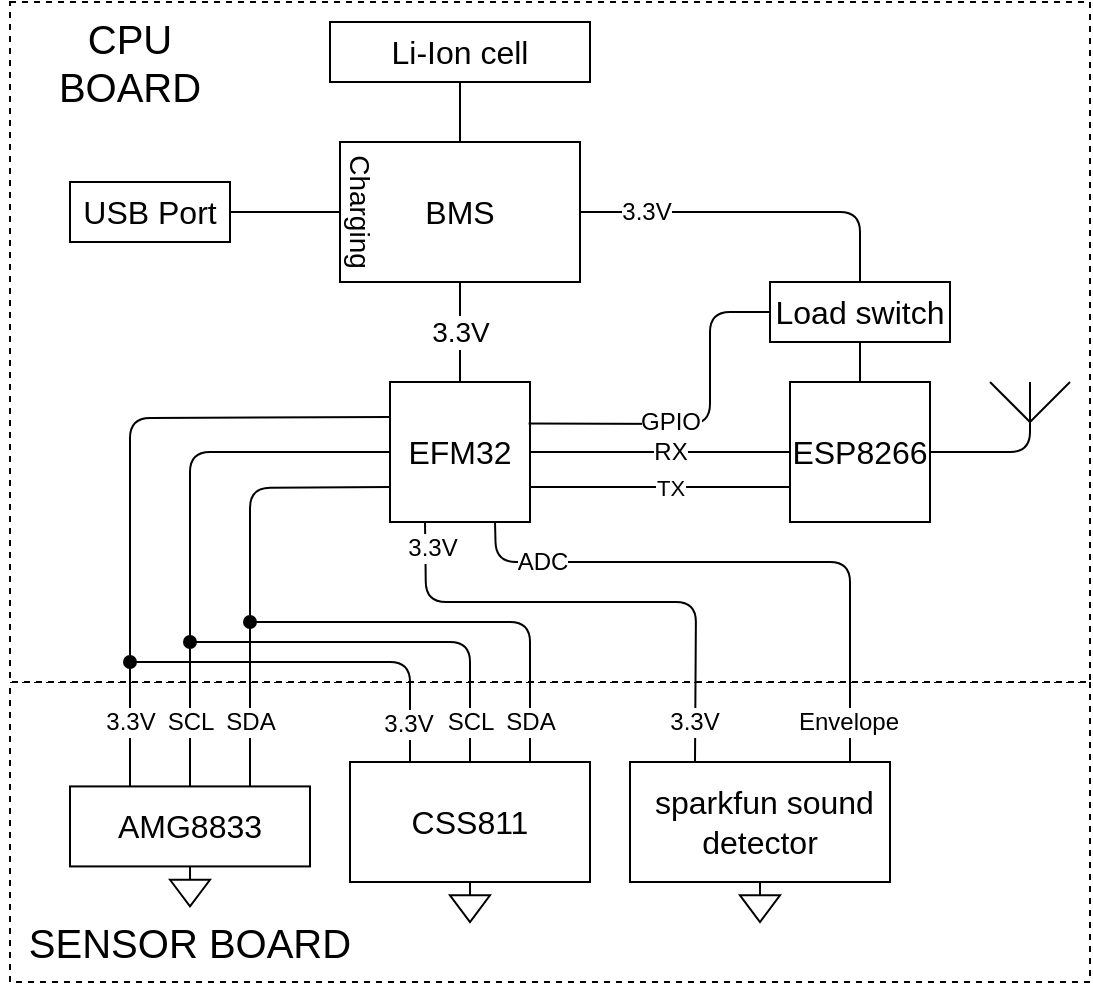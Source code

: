 <mxfile version="12.7.9" type="device"><diagram id="z8IxMgzNn21Aq-Xy6rCT" name="Page-1"><mxGraphModel dx="1024" dy="534" grid="1" gridSize="10" guides="1" tooltips="1" connect="1" arrows="1" fold="1" page="1" pageScale="1" pageWidth="827" pageHeight="1169" math="0" shadow="0"><root><mxCell id="0"/><mxCell id="1" parent="0"/><mxCell id="r8YSgKqinVkYo08zuKhO-67" value="" style="rounded=0;whiteSpace=wrap;html=1;dashed=1;" vertex="1" parent="1"><mxGeometry x="50" y="390" width="540" height="150" as="geometry"/></mxCell><mxCell id="r8YSgKqinVkYo08zuKhO-66" value="" style="rounded=0;whiteSpace=wrap;html=1;dashed=1;" vertex="1" parent="1"><mxGeometry x="50" y="50" width="540" height="340" as="geometry"/></mxCell><mxCell id="r8YSgKqinVkYo08zuKhO-1" value="&lt;font style=&quot;font-size: 16px&quot;&gt;EFM32&lt;/font&gt;" style="rounded=0;whiteSpace=wrap;html=1;" vertex="1" parent="1"><mxGeometry x="240" y="240" width="70" height="70" as="geometry"/></mxCell><mxCell id="r8YSgKqinVkYo08zuKhO-3" value="&lt;font style=&quot;font-size: 16px&quot;&gt;Li-Ion cell&lt;/font&gt;" style="rounded=0;whiteSpace=wrap;html=1;" vertex="1" parent="1"><mxGeometry x="210" y="60" width="130" height="30" as="geometry"/></mxCell><mxCell id="r8YSgKqinVkYo08zuKhO-4" value="&lt;font style=&quot;font-size: 16px&quot;&gt;BMS&lt;/font&gt;" style="rounded=0;whiteSpace=wrap;html=1;" vertex="1" parent="1"><mxGeometry x="215" y="120" width="120" height="70" as="geometry"/></mxCell><mxCell id="r8YSgKqinVkYo08zuKhO-5" value="" style="endArrow=none;html=1;entryX=0.5;entryY=0;entryDx=0;entryDy=0;exitX=0.5;exitY=1;exitDx=0;exitDy=0;" edge="1" parent="1" source="r8YSgKqinVkYo08zuKhO-3" target="r8YSgKqinVkYo08zuKhO-4"><mxGeometry width="50" height="50" relative="1" as="geometry"><mxPoint x="390" y="200" as="sourcePoint"/><mxPoint x="440" y="150" as="targetPoint"/></mxGeometry></mxCell><mxCell id="r8YSgKqinVkYo08zuKhO-6" value="&lt;font style=&quot;font-size: 16px&quot;&gt;USB Port&lt;/font&gt;" style="rounded=0;whiteSpace=wrap;html=1;" vertex="1" parent="1"><mxGeometry x="80" y="140" width="80" height="30" as="geometry"/></mxCell><mxCell id="r8YSgKqinVkYo08zuKhO-7" value="&lt;font style=&quot;font-size: 14px&quot;&gt;Charging&lt;/font&gt;" style="text;html=1;strokeColor=none;fillColor=none;align=center;verticalAlign=middle;whiteSpace=wrap;rounded=0;rotation=90;" vertex="1" parent="1"><mxGeometry x="190" y="145" width="70" height="20" as="geometry"/></mxCell><mxCell id="r8YSgKqinVkYo08zuKhO-10" value="" style="endArrow=none;html=1;exitX=0.5;exitY=1;exitDx=0;exitDy=0;entryX=1;entryY=0.5;entryDx=0;entryDy=0;" edge="1" parent="1" source="r8YSgKqinVkYo08zuKhO-7" target="r8YSgKqinVkYo08zuKhO-6"><mxGeometry width="50" height="50" relative="1" as="geometry"><mxPoint x="390" y="200" as="sourcePoint"/><mxPoint x="440" y="150" as="targetPoint"/></mxGeometry></mxCell><mxCell id="r8YSgKqinVkYo08zuKhO-11" value="&lt;font style=&quot;font-size: 14px&quot;&gt;3.3V&lt;/font&gt;" style="endArrow=none;html=1;exitX=0.5;exitY=1;exitDx=0;exitDy=0;entryX=0.5;entryY=0;entryDx=0;entryDy=0;" edge="1" parent="1" source="r8YSgKqinVkYo08zuKhO-4" target="r8YSgKqinVkYo08zuKhO-1"><mxGeometry width="50" height="50" relative="1" as="geometry"><mxPoint x="390" y="200" as="sourcePoint"/><mxPoint x="440" y="150" as="targetPoint"/></mxGeometry></mxCell><mxCell id="r8YSgKqinVkYo08zuKhO-13" value="&lt;font style=&quot;font-size: 16px&quot;&gt;ESP8266&lt;/font&gt;" style="whiteSpace=wrap;html=1;aspect=fixed;" vertex="1" parent="1"><mxGeometry x="440" y="240" width="70" height="70" as="geometry"/></mxCell><mxCell id="r8YSgKqinVkYo08zuKhO-14" value="" style="endArrow=none;html=1;exitX=1;exitY=0.5;exitDx=0;exitDy=0;entryX=0;entryY=0.5;entryDx=0;entryDy=0;" edge="1" parent="1" source="r8YSgKqinVkYo08zuKhO-1" target="r8YSgKqinVkYo08zuKhO-13"><mxGeometry width="50" height="50" relative="1" as="geometry"><mxPoint x="320" y="230" as="sourcePoint"/><mxPoint x="350" y="230" as="targetPoint"/></mxGeometry></mxCell><mxCell id="r8YSgKqinVkYo08zuKhO-16" value="RX" style="text;html=1;align=center;verticalAlign=middle;resizable=0;points=[];labelBackgroundColor=#ffffff;" vertex="1" connectable="0" parent="r8YSgKqinVkYo08zuKhO-14"><mxGeometry x="-0.251" y="1" relative="1" as="geometry"><mxPoint x="21.33" y="1" as="offset"/></mxGeometry></mxCell><mxCell id="r8YSgKqinVkYo08zuKhO-15" value="TX" style="endArrow=none;html=1;exitX=1;exitY=0.75;exitDx=0;exitDy=0;entryX=0;entryY=0.75;entryDx=0;entryDy=0;" edge="1" parent="1" source="r8YSgKqinVkYo08zuKhO-1" target="r8YSgKqinVkYo08zuKhO-13"><mxGeometry x="0.077" width="50" height="50" relative="1" as="geometry"><mxPoint x="320" y="230" as="sourcePoint"/><mxPoint x="350" y="293" as="targetPoint"/><mxPoint as="offset"/></mxGeometry></mxCell><mxCell id="r8YSgKqinVkYo08zuKhO-17" value="" style="endArrow=none;html=1;entryX=1;entryY=0.5;entryDx=0;entryDy=0;exitX=0.5;exitY=0;exitDx=0;exitDy=0;" edge="1" parent="1" source="r8YSgKqinVkYo08zuKhO-20" target="r8YSgKqinVkYo08zuKhO-4"><mxGeometry width="50" height="50" relative="1" as="geometry"><mxPoint x="414" y="190" as="sourcePoint"/><mxPoint x="330" y="220" as="targetPoint"/><Array as="points"><mxPoint x="475" y="155"/></Array></mxGeometry></mxCell><mxCell id="r8YSgKqinVkYo08zuKhO-18" value="3.3V" style="text;html=1;align=center;verticalAlign=middle;resizable=0;points=[];labelBackgroundColor=#ffffff;" vertex="1" connectable="0" parent="r8YSgKqinVkYo08zuKhO-17"><mxGeometry x="0.628" y="-3" relative="1" as="geometry"><mxPoint y="3" as="offset"/></mxGeometry></mxCell><mxCell id="r8YSgKqinVkYo08zuKhO-20" value="&lt;font style=&quot;font-size: 16px&quot;&gt;Load switch&lt;/font&gt;" style="rounded=0;whiteSpace=wrap;html=1;" vertex="1" parent="1"><mxGeometry x="430" y="190" width="90" height="30" as="geometry"/></mxCell><mxCell id="r8YSgKqinVkYo08zuKhO-21" value="" style="endArrow=none;html=1;entryX=0.5;entryY=1;entryDx=0;entryDy=0;exitX=0.5;exitY=0;exitDx=0;exitDy=0;" edge="1" parent="1" source="r8YSgKqinVkYo08zuKhO-13" target="r8YSgKqinVkYo08zuKhO-20"><mxGeometry width="50" height="50" relative="1" as="geometry"><mxPoint x="361" y="260" as="sourcePoint"/><mxPoint x="411" y="210" as="targetPoint"/></mxGeometry></mxCell><mxCell id="r8YSgKqinVkYo08zuKhO-22" value="" style="endArrow=none;html=1;entryX=0;entryY=0.5;entryDx=0;entryDy=0;exitX=0.99;exitY=0.296;exitDx=0;exitDy=0;exitPerimeter=0;" edge="1" parent="1" source="r8YSgKqinVkYo08zuKhO-1" target="r8YSgKqinVkYo08zuKhO-20"><mxGeometry width="50" height="50" relative="1" as="geometry"><mxPoint x="300" y="260" as="sourcePoint"/><mxPoint x="350" y="210" as="targetPoint"/><Array as="points"><mxPoint x="400" y="261"/><mxPoint x="400" y="205"/></Array></mxGeometry></mxCell><mxCell id="r8YSgKqinVkYo08zuKhO-25" value="GPIO" style="text;html=1;align=center;verticalAlign=middle;resizable=0;points=[];labelBackgroundColor=#ffffff;" vertex="1" connectable="0" parent="r8YSgKqinVkYo08zuKhO-22"><mxGeometry x="-0.653" y="-1" relative="1" as="geometry"><mxPoint x="40.04" y="-1.81" as="offset"/></mxGeometry></mxCell><mxCell id="r8YSgKqinVkYo08zuKhO-26" value="" style="shape=image;html=1;verticalAlign=top;verticalLabelPosition=bottom;labelBackgroundColor=#ffffff;imageAspect=0;aspect=fixed;image=https://cdn4.iconfinder.com/data/icons/vecico-connectivity/288/wifi_Logo-128.png" vertex="1" parent="1"><mxGeometry x="440" y="282" width="28" height="28" as="geometry"/></mxCell><mxCell id="r8YSgKqinVkYo08zuKhO-31" value="&lt;font style=&quot;font-size: 16px&quot;&gt;AMG8833&lt;/font&gt;" style="rounded=0;whiteSpace=wrap;html=1;" vertex="1" parent="1"><mxGeometry x="80" y="442.21" width="120" height="40" as="geometry"/></mxCell><mxCell id="r8YSgKqinVkYo08zuKhO-32" value="" style="endArrow=none;html=1;exitX=0;exitY=0.25;exitDx=0;exitDy=0;entryX=0.25;entryY=0;entryDx=0;entryDy=0;" edge="1" parent="1" source="r8YSgKqinVkYo08zuKhO-1" target="r8YSgKqinVkYo08zuKhO-31"><mxGeometry width="50" height="50" relative="1" as="geometry"><mxPoint x="290" y="310" as="sourcePoint"/><mxPoint x="340" y="260" as="targetPoint"/><Array as="points"><mxPoint x="110" y="258"/></Array></mxGeometry></mxCell><mxCell id="r8YSgKqinVkYo08zuKhO-35" value="3.3V" style="text;html=1;align=center;verticalAlign=middle;resizable=0;points=[];labelBackgroundColor=#ffffff;" vertex="1" connectable="0" parent="r8YSgKqinVkYo08zuKhO-32"><mxGeometry x="0.663" relative="1" as="geometry"><mxPoint y="20.61" as="offset"/></mxGeometry></mxCell><mxCell id="r8YSgKqinVkYo08zuKhO-33" value="" style="endArrow=none;html=1;exitX=0;exitY=0.5;exitDx=0;exitDy=0;entryX=0.5;entryY=0;entryDx=0;entryDy=0;" edge="1" parent="1" source="r8YSgKqinVkYo08zuKhO-1" target="r8YSgKqinVkYo08zuKhO-31"><mxGeometry width="50" height="50" relative="1" as="geometry"><mxPoint x="290" y="310" as="sourcePoint"/><mxPoint x="220" y="390" as="targetPoint"/><Array as="points"><mxPoint x="140" y="275"/></Array></mxGeometry></mxCell><mxCell id="r8YSgKqinVkYo08zuKhO-36" value="SCL" style="text;html=1;align=center;verticalAlign=middle;resizable=0;points=[];labelBackgroundColor=#ffffff;" vertex="1" connectable="0" parent="r8YSgKqinVkYo08zuKhO-33"><mxGeometry x="0.635" relative="1" as="geometry"><mxPoint y="16.39" as="offset"/></mxGeometry></mxCell><mxCell id="r8YSgKqinVkYo08zuKhO-34" value="" style="endArrow=none;html=1;entryX=0;entryY=0.75;entryDx=0;entryDy=0;exitX=0.75;exitY=0;exitDx=0;exitDy=0;" edge="1" parent="1" source="r8YSgKqinVkYo08zuKhO-31" target="r8YSgKqinVkYo08zuKhO-1"><mxGeometry width="50" height="50" relative="1" as="geometry"><mxPoint x="250" y="370" as="sourcePoint"/><mxPoint x="300" y="320" as="targetPoint"/><Array as="points"><mxPoint x="170" y="293"/></Array></mxGeometry></mxCell><mxCell id="r8YSgKqinVkYo08zuKhO-41" value="SDA" style="text;html=1;align=center;verticalAlign=middle;resizable=0;points=[];labelBackgroundColor=#ffffff;" vertex="1" connectable="0" parent="r8YSgKqinVkYo08zuKhO-34"><mxGeometry x="-0.694" y="-1" relative="1" as="geometry"><mxPoint x="-1" y="1.46" as="offset"/></mxGeometry></mxCell><mxCell id="r8YSgKqinVkYo08zuKhO-42" value="" style="pointerEvents=1;verticalLabelPosition=bottom;shadow=0;dashed=0;align=center;html=1;verticalAlign=top;shape=mxgraph.electrical.signal_sources.signal_ground;" vertex="1" parent="1"><mxGeometry x="130" y="482.21" width="20" height="20" as="geometry"/></mxCell><mxCell id="r8YSgKqinVkYo08zuKhO-43" value="&lt;font style=&quot;font-size: 16px&quot;&gt;&amp;nbsp;sparkfun sound detector&lt;/font&gt;" style="rounded=0;whiteSpace=wrap;html=1;" vertex="1" parent="1"><mxGeometry x="360" y="430.0" width="130" height="60" as="geometry"/></mxCell><mxCell id="r8YSgKqinVkYo08zuKhO-44" value="" style="pointerEvents=1;verticalLabelPosition=bottom;shadow=0;dashed=0;align=center;html=1;verticalAlign=top;shape=mxgraph.electrical.signal_sources.signal_ground;" vertex="1" parent="1"><mxGeometry x="415" y="490.0" width="20" height="20" as="geometry"/></mxCell><mxCell id="r8YSgKqinVkYo08zuKhO-49" value="" style="endArrow=none;html=1;entryX=0.75;entryY=1;entryDx=0;entryDy=0;" edge="1" parent="1" target="r8YSgKqinVkYo08zuKhO-1"><mxGeometry width="50" height="50" relative="1" as="geometry"><mxPoint x="470" y="430" as="sourcePoint"/><mxPoint x="300" y="350" as="targetPoint"/><Array as="points"><mxPoint x="470" y="330"/><mxPoint x="420" y="330"/><mxPoint x="410" y="330"/><mxPoint x="293" y="330"/></Array></mxGeometry></mxCell><mxCell id="r8YSgKqinVkYo08zuKhO-50" value="Envelope" style="text;html=1;align=center;verticalAlign=middle;resizable=0;points=[];labelBackgroundColor=#ffffff;" vertex="1" connectable="0" parent="r8YSgKqinVkYo08zuKhO-49"><mxGeometry x="-0.555" relative="1" as="geometry"><mxPoint x="-1.14" y="46.21" as="offset"/></mxGeometry></mxCell><mxCell id="r8YSgKqinVkYo08zuKhO-65" value="ADC" style="text;html=1;align=center;verticalAlign=middle;resizable=0;points=[];labelBackgroundColor=#ffffff;" vertex="1" connectable="0" parent="r8YSgKqinVkYo08zuKhO-49"><mxGeometry x="0.681" y="1" relative="1" as="geometry"><mxPoint x="-4.83" y="-1" as="offset"/></mxGeometry></mxCell><mxCell id="r8YSgKqinVkYo08zuKhO-53" value="&lt;font style=&quot;font-size: 16px&quot;&gt;CSS811&lt;/font&gt;" style="rounded=0;whiteSpace=wrap;html=1;" vertex="1" parent="1"><mxGeometry x="220" y="430.0" width="120" height="60" as="geometry"/></mxCell><mxCell id="r8YSgKqinVkYo08zuKhO-54" value="" style="pointerEvents=1;verticalLabelPosition=bottom;shadow=0;dashed=0;align=center;html=1;verticalAlign=top;shape=mxgraph.electrical.signal_sources.signal_ground;" vertex="1" parent="1"><mxGeometry x="270" y="490.0" width="20" height="20" as="geometry"/></mxCell><mxCell id="r8YSgKqinVkYo08zuKhO-57" value="" style="endArrow=none;html=1;entryX=1;entryY=0.5;entryDx=0;entryDy=0;" edge="1" parent="1" target="r8YSgKqinVkYo08zuKhO-13"><mxGeometry width="50" height="50" relative="1" as="geometry"><mxPoint x="560" y="240" as="sourcePoint"/><mxPoint x="420" y="220" as="targetPoint"/><Array as="points"><mxPoint x="560" y="275"/></Array></mxGeometry></mxCell><mxCell id="r8YSgKqinVkYo08zuKhO-60" value="" style="endArrow=none;html=1;" edge="1" parent="1"><mxGeometry width="50" height="50" relative="1" as="geometry"><mxPoint x="560" y="260" as="sourcePoint"/><mxPoint x="580" y="240" as="targetPoint"/></mxGeometry></mxCell><mxCell id="r8YSgKqinVkYo08zuKhO-61" value="" style="endArrow=none;html=1;" edge="1" parent="1"><mxGeometry width="50" height="50" relative="1" as="geometry"><mxPoint x="560" y="260" as="sourcePoint"/><mxPoint x="540" y="240" as="targetPoint"/></mxGeometry></mxCell><mxCell id="r8YSgKqinVkYo08zuKhO-68" value="&lt;font style=&quot;font-size: 20px&quot;&gt;CPU BOARD&lt;/font&gt;" style="text;html=1;strokeColor=none;fillColor=none;align=center;verticalAlign=middle;whiteSpace=wrap;rounded=0;dashed=1;" vertex="1" parent="1"><mxGeometry x="50" y="50" width="120" height="60" as="geometry"/></mxCell><mxCell id="r8YSgKqinVkYo08zuKhO-69" value="&lt;font style=&quot;font-size: 20px&quot;&gt;SENSOR BOARD&lt;/font&gt;" style="text;html=1;strokeColor=none;fillColor=none;align=center;verticalAlign=middle;whiteSpace=wrap;rounded=0;dashed=1;" vertex="1" parent="1"><mxGeometry x="45" y="490" width="190" height="60" as="geometry"/></mxCell><mxCell id="r8YSgKqinVkYo08zuKhO-70" value="" style="endArrow=oval;html=1;exitX=0.25;exitY=0;exitDx=0;exitDy=0;startArrow=none;startFill=0;endFill=1;" edge="1" parent="1" source="r8YSgKqinVkYo08zuKhO-53"><mxGeometry width="50" height="50" relative="1" as="geometry"><mxPoint x="260" y="400" as="sourcePoint"/><mxPoint x="110" y="380" as="targetPoint"/><Array as="points"><mxPoint x="250" y="380"/></Array></mxGeometry></mxCell><mxCell id="r8YSgKqinVkYo08zuKhO-73" value="3.3V" style="text;html=1;align=center;verticalAlign=middle;resizable=0;points=[];labelBackgroundColor=#ffffff;" vertex="1" connectable="0" parent="r8YSgKqinVkYo08zuKhO-70"><mxGeometry x="-0.893" y="1" relative="1" as="geometry"><mxPoint y="-9.66" as="offset"/></mxGeometry></mxCell><mxCell id="r8YSgKqinVkYo08zuKhO-71" value="" style="endArrow=oval;html=1;exitX=0.5;exitY=0;exitDx=0;exitDy=0;endFill=1;" edge="1" parent="1" source="r8YSgKqinVkYo08zuKhO-53"><mxGeometry width="50" height="50" relative="1" as="geometry"><mxPoint x="260" y="400" as="sourcePoint"/><mxPoint x="140" y="370" as="targetPoint"/><Array as="points"><mxPoint x="280" y="370"/></Array></mxGeometry></mxCell><mxCell id="r8YSgKqinVkYo08zuKhO-74" value="SCL" style="text;html=1;align=center;verticalAlign=middle;resizable=0;points=[];labelBackgroundColor=#ffffff;" vertex="1" connectable="0" parent="r8YSgKqinVkYo08zuKhO-71"><mxGeometry x="-0.823" y="-1" relative="1" as="geometry"><mxPoint x="-1" y="-2.33" as="offset"/></mxGeometry></mxCell><mxCell id="r8YSgKqinVkYo08zuKhO-72" value="" style="endArrow=oval;html=1;exitX=0.75;exitY=0;exitDx=0;exitDy=0;endFill=1;" edge="1" parent="1" source="r8YSgKqinVkYo08zuKhO-53"><mxGeometry width="50" height="50" relative="1" as="geometry"><mxPoint x="260" y="400" as="sourcePoint"/><mxPoint x="170" y="360" as="targetPoint"/><Array as="points"><mxPoint x="310" y="360"/></Array></mxGeometry></mxCell><mxCell id="r8YSgKqinVkYo08zuKhO-75" value="SDA" style="text;html=1;align=center;verticalAlign=middle;resizable=0;points=[];labelBackgroundColor=#ffffff;" vertex="1" connectable="0" parent="r8YSgKqinVkYo08zuKhO-72"><mxGeometry x="-0.831" y="1" relative="1" as="geometry"><mxPoint x="1" y="-2.33" as="offset"/></mxGeometry></mxCell><mxCell id="r8YSgKqinVkYo08zuKhO-76" value="" style="endArrow=none;html=1;entryX=0.25;entryY=1;entryDx=0;entryDy=0;exitX=0.25;exitY=0;exitDx=0;exitDy=0;" edge="1" parent="1" source="r8YSgKqinVkYo08zuKhO-43" target="r8YSgKqinVkYo08zuKhO-1"><mxGeometry width="50" height="50" relative="1" as="geometry"><mxPoint x="240" y="420" as="sourcePoint"/><mxPoint x="290" y="370" as="targetPoint"/><Array as="points"><mxPoint x="393" y="350"/><mxPoint x="258" y="350"/></Array></mxGeometry></mxCell><mxCell id="r8YSgKqinVkYo08zuKhO-77" value="3.3V" style="text;html=1;align=center;verticalAlign=middle;resizable=0;points=[];labelBackgroundColor=#ffffff;" vertex="1" connectable="0" parent="r8YSgKqinVkYo08zuKhO-76"><mxGeometry x="0.899" y="-3" relative="1" as="geometry"><mxPoint as="offset"/></mxGeometry></mxCell><mxCell id="r8YSgKqinVkYo08zuKhO-78" value="3.3V" style="text;html=1;align=center;verticalAlign=middle;resizable=0;points=[];labelBackgroundColor=#ffffff;" vertex="1" connectable="0" parent="r8YSgKqinVkYo08zuKhO-76"><mxGeometry x="-0.874" y="1" relative="1" as="geometry"><mxPoint y="-3.88" as="offset"/></mxGeometry></mxCell></root></mxGraphModel></diagram></mxfile>